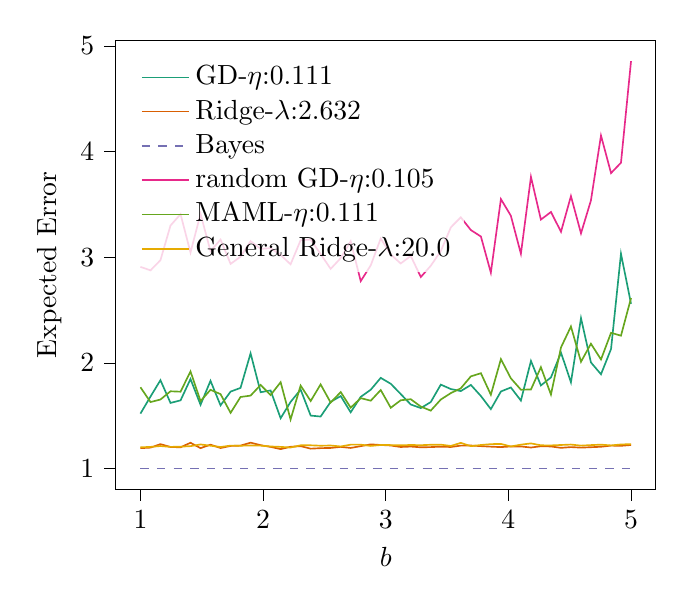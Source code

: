 % This file was created with tikzplotlib v0.10.1.
\begin{tikzpicture}

\definecolor{chocolate217952}{RGB}{217,95,2}
\definecolor{darkcyan27158119}{RGB}{27,158,119}
\definecolor{darkgray176}{RGB}{176,176,176}
\definecolor{deeppink23141138}{RGB}{231,41,138}
\definecolor{lightslategray117112179}{RGB}{117,112,179}
\definecolor{olivedrab10216630}{RGB}{102,166,30}
\definecolor{orange2301712}{RGB}{230,171,2}

\begin{axis}[
legend cell align={left},
legend style={
  fill opacity=0.8,
  draw opacity=1,
  text opacity=1,
  at={(0.03,0.97)},
  anchor=north west,
  draw=none
},
tick align=outside,
tick pos=left,
x grid style={darkgray176},
xlabel={\(\displaystyle b\)},
xmin=0.8, xmax=5.2,
xtick style={color=black},
y grid style={darkgray176},
ylabel={Expected Error},
ymin=0.807, ymax=5.048,
ytick style={color=black}
]
\addplot [semithick, darkcyan27158119]
table {%
1 1.521
1.082 1.682
1.163 1.837
1.245 1.622
1.327 1.646
1.408 1.848
1.49 1.604
1.571 1.831
1.653 1.599
1.735 1.729
1.816 1.764
1.898 2.091
1.98 1.723
2.061 1.74
2.143 1.477
2.224 1.631
2.306 1.748
2.388 1.502
2.469 1.493
2.551 1.632
2.633 1.687
2.714 1.533
2.796 1.679
2.878 1.747
2.959 1.859
3.041 1.803
3.122 1.706
3.204 1.607
3.286 1.573
3.367 1.63
3.449 1.795
3.531 1.753
3.612 1.734
3.694 1.792
3.776 1.687
3.857 1.563
3.939 1.73
4.02 1.768
4.102 1.644
4.184 2.019
4.265 1.787
4.347 1.863
4.429 2.097
4.51 1.817
4.592 2.424
4.673 2.005
4.755 1.893
4.837 2.132
4.918 3.033
5 2.56
};
\addlegendentry{GD-$\eta$:0.111}
\addplot [semithick, chocolate217952]
table {%
1 1.194
1.082 1.199
1.163 1.232
1.245 1.205
1.327 1.202
1.408 1.245
1.49 1.194
1.571 1.227
1.653 1.195
1.735 1.215
1.816 1.218
1.898 1.246
1.98 1.222
2.061 1.206
2.143 1.185
2.224 1.207
2.306 1.213
2.388 1.189
2.469 1.194
2.551 1.196
2.633 1.206
2.714 1.196
2.796 1.213
2.878 1.23
2.959 1.224
3.041 1.219
3.122 1.205
3.204 1.209
3.286 1.202
3.367 1.204
3.449 1.208
3.531 1.205
3.612 1.218
3.694 1.219
3.776 1.213
3.857 1.208
3.939 1.204
4.02 1.21
4.102 1.21
4.184 1.2
4.265 1.212
4.347 1.21
4.429 1.197
4.51 1.204
4.592 1.199
4.673 1.203
4.755 1.207
4.837 1.218
4.918 1.216
5 1.224
};
\addlegendentry{Ridge-$\lambda$:2.632}
\addplot [semithick, lightslategray117112179, dashed]
table {%
1 1.0
1.082 1.0
1.163 1.0
1.245 1.0
1.327 1.0
1.408 1.0
1.49 1.0
1.571 1.0
1.653 1.0
1.735 1.0
1.816 1.0
1.898 1.0
1.98 1.0
2.061 1.0
2.143 1.0
2.224 1.0
2.306 1.0
2.388 1.0
2.469 1.0
2.551 1.0
2.633 1.0
2.714 1.0
2.796 1.0
2.878 1.0
2.959 1.0
3.041 1.0
3.122 1.0
3.204 1.0
3.286 1.0
3.367 1.0
3.449 1.0
3.531 1.0
3.612 1.0
3.694 1.0
3.776 1.0
3.857 1.0
3.939 1.0
4.02 1.0
4.102 1.0
4.184 1.0
4.265 1.0
4.347 1.0
4.429 1.0
4.51 1.0
4.592 1.0
4.673 1.0
4.755 1.0
4.837 1.0
4.918 1.0
5 1.0
};
\addlegendentry{Bayes}
\addplot [semithick, deeppink23141138]
table {%
1 2.909
1.082 2.876
1.163 2.972
1.245 3.3
1.327 3.407
1.408 3.045
1.49 3.41
1.571 3.058
1.653 3.167
1.735 2.937
1.816 3.005
1.898 3.152
1.98 3.079
2.061 3.086
2.143 3.022
2.224 2.933
2.306 3.161
2.388 3.167
2.469 3.03
2.551 2.89
2.633 2.992
2.714 3.151
2.796 2.774
2.878 2.924
2.959 3.177
3.041 3.026
3.122 2.941
3.204 3.012
3.286 2.813
3.367 2.919
3.449 3.059
3.531 3.283
3.612 3.378
3.694 3.257
3.776 3.196
3.857 2.854
3.939 3.55
4.02 3.393
4.102 3.033
4.184 3.76
4.265 3.356
4.347 3.428
4.429 3.241
4.51 3.578
4.592 3.226
4.673 3.537
4.755 4.151
4.837 3.796
4.918 3.894
5 4.855
};
\addlegendentry{random GD-$\eta$:0.105}
\addplot [semithick, olivedrab10216630]
table {%
1 1.77
1.082 1.63
1.163 1.654
1.245 1.732
1.327 1.728
1.408 1.92
1.49 1.639
1.571 1.746
1.653 1.705
1.735 1.528
1.816 1.678
1.898 1.691
1.98 1.792
2.061 1.696
2.143 1.818
2.224 1.465
2.306 1.786
2.388 1.64
2.469 1.797
2.551 1.625
2.633 1.725
2.714 1.577
2.796 1.667
2.878 1.643
2.959 1.744
3.041 1.576
3.122 1.647
3.204 1.657
3.286 1.587
3.367 1.549
3.449 1.654
3.531 1.715
3.612 1.76
3.694 1.873
3.776 1.903
3.857 1.699
3.939 2.036
4.02 1.855
4.102 1.747
4.184 1.749
4.265 1.96
4.347 1.701
4.429 2.147
4.51 2.345
4.592 2.011
4.673 2.182
4.755 2.033
4.837 2.285
4.918 2.258
5 2.614
};
\addlegendentry{MAML-$\eta$:0.111}
\addplot [semithick, orange2301712]
table {%
1 1.202
1.082 1.206
1.163 1.214
1.245 1.206
1.327 1.208
1.408 1.213
1.49 1.229
1.571 1.217
1.653 1.205
1.735 1.218
1.816 1.217
1.898 1.219
1.98 1.218
2.061 1.21
2.143 1.206
2.224 1.2
2.306 1.221
2.388 1.221
2.469 1.217
2.551 1.219
2.633 1.21
2.714 1.227
2.796 1.227
2.878 1.215
2.959 1.224
3.041 1.223
3.122 1.221
3.204 1.224
3.286 1.222
3.367 1.226
3.449 1.227
3.531 1.215
3.612 1.244
3.694 1.213
3.776 1.224
3.857 1.232
3.939 1.234
4.02 1.21
4.102 1.227
4.184 1.239
4.265 1.221
4.347 1.22
4.429 1.224
4.51 1.228
4.592 1.218
4.673 1.223
4.755 1.227
4.837 1.22
4.918 1.229
5 1.232
};
\addlegendentry{General Ridge-$\lambda$:20.0}
\end{axis}

\end{tikzpicture}
